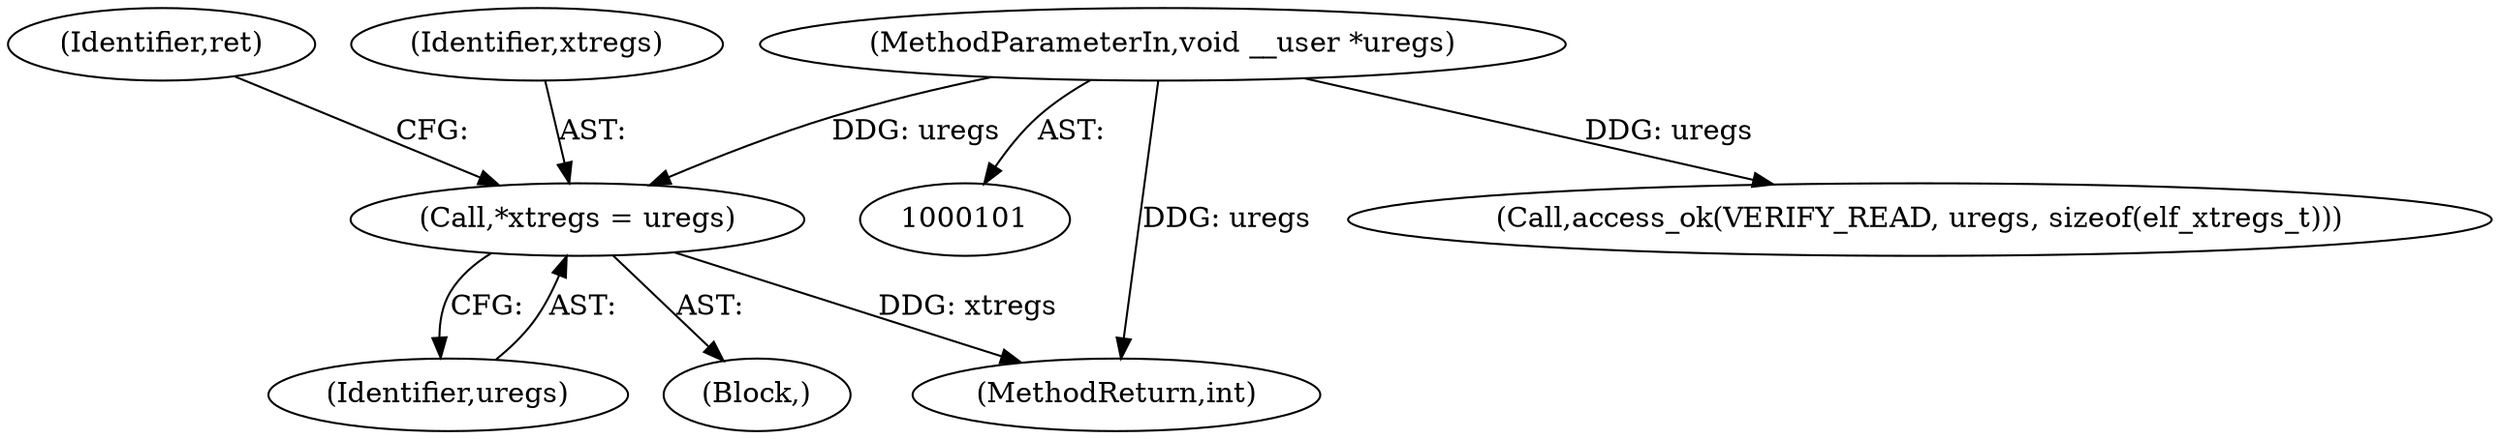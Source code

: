 digraph "0_linux_0d0138ebe24b94065580bd2601f8bb7eb6152f56@pointer" {
"1000116" [label="(Call,*xtregs = uregs)"];
"1000103" [label="(MethodParameterIn,void __user *uregs)"];
"1000186" [label="(MethodReturn,int)"];
"1000118" [label="(Identifier,uregs)"];
"1000121" [label="(Identifier,ret)"];
"1000104" [label="(Block,)"];
"1000103" [label="(MethodParameterIn,void __user *uregs)"];
"1000117" [label="(Identifier,xtregs)"];
"1000125" [label="(Call,access_ok(VERIFY_READ, uregs, sizeof(elf_xtregs_t)))"];
"1000116" [label="(Call,*xtregs = uregs)"];
"1000116" -> "1000104"  [label="AST: "];
"1000116" -> "1000118"  [label="CFG: "];
"1000117" -> "1000116"  [label="AST: "];
"1000118" -> "1000116"  [label="AST: "];
"1000121" -> "1000116"  [label="CFG: "];
"1000116" -> "1000186"  [label="DDG: xtregs"];
"1000103" -> "1000116"  [label="DDG: uregs"];
"1000103" -> "1000101"  [label="AST: "];
"1000103" -> "1000186"  [label="DDG: uregs"];
"1000103" -> "1000125"  [label="DDG: uregs"];
}
